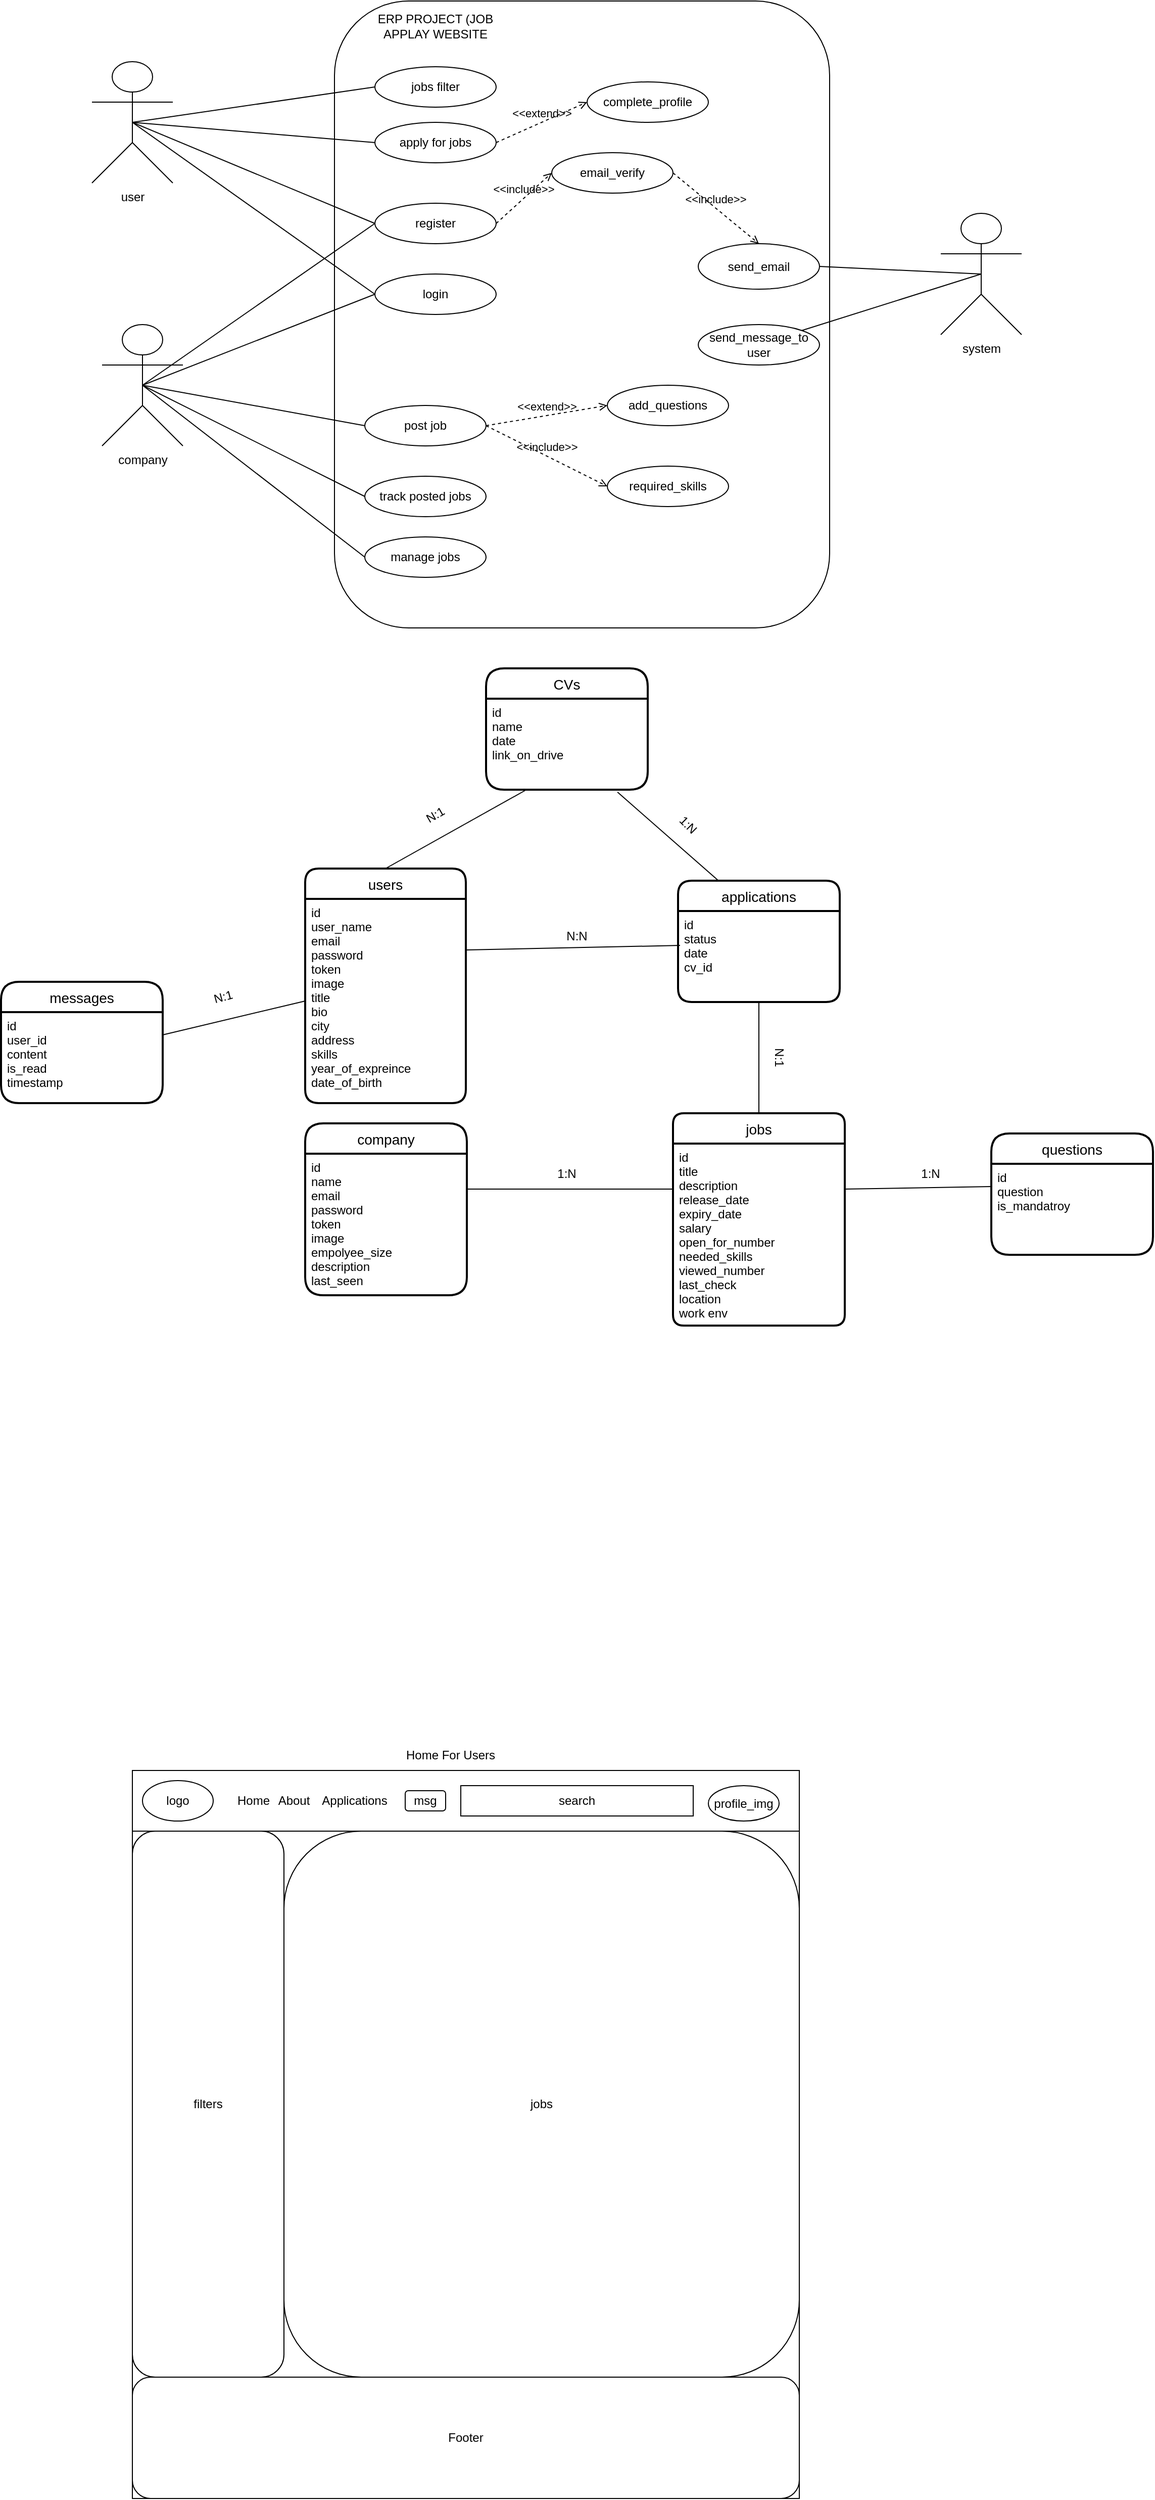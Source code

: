 <mxfile>
    <diagram id="QOrQcDAvawiLN4Sxc4yq" name="Page-1">
        <mxGraphModel dx="1248" dy="1402" grid="1" gridSize="10" guides="1" tooltips="1" connect="1" arrows="1" fold="1" page="1" pageScale="1" pageWidth="850" pageHeight="1100" math="0" shadow="0">
            <root>
                <mxCell id="0"/>
                <mxCell id="1" parent="0"/>
                <mxCell id="9" value="users" style="swimlane;childLayout=stackLayout;horizontal=1;startSize=30;horizontalStack=0;rounded=1;fontSize=14;fontStyle=0;strokeWidth=2;resizeParent=0;resizeLast=1;shadow=0;dashed=0;align=center;" parent="1" vertex="1">
                    <mxGeometry x="211" y="128" width="159" height="232" as="geometry"/>
                </mxCell>
                <mxCell id="10" value="id&#10;user_name&#10;email&#10;password&#10;token&#10;image&#10;title&#10;bio&#10;city&#10;address&#10;skills&#10;year_of_expreince&#10;date_of_birth" style="align=left;strokeColor=none;fillColor=none;spacingLeft=4;fontSize=12;verticalAlign=top;resizable=0;rotatable=0;part=1;" parent="9" vertex="1">
                    <mxGeometry y="30" width="159" height="202" as="geometry"/>
                </mxCell>
                <mxCell id="14" value="company" style="swimlane;childLayout=stackLayout;horizontal=1;startSize=30;horizontalStack=0;rounded=1;fontSize=14;fontStyle=0;strokeWidth=2;resizeParent=0;resizeLast=1;shadow=0;dashed=0;align=center;arcSize=20;" parent="1" vertex="1">
                    <mxGeometry x="211" y="380" width="160" height="170" as="geometry"/>
                </mxCell>
                <mxCell id="15" value="id&#10;name&#10;email&#10;password&#10;token&#10;image&#10;empolyee_size&#10;description&#10;last_seen" style="align=left;strokeColor=none;fillColor=none;spacingLeft=4;fontSize=12;verticalAlign=top;resizable=0;rotatable=0;part=1;" parent="14" vertex="1">
                    <mxGeometry y="30" width="160" height="140" as="geometry"/>
                </mxCell>
                <mxCell id="16" value="jobs" style="swimlane;childLayout=stackLayout;horizontal=1;startSize=30;horizontalStack=0;rounded=1;fontSize=14;fontStyle=0;strokeWidth=2;resizeParent=0;resizeLast=1;shadow=0;dashed=0;align=center;arcSize=12;" parent="1" vertex="1">
                    <mxGeometry x="575" y="370" width="170" height="210" as="geometry">
                        <mxRectangle x="470" y="330" width="70" height="30" as="alternateBounds"/>
                    </mxGeometry>
                </mxCell>
                <mxCell id="17" value="id&#10;title&#10;description&#10;release_date&#10;expiry_date&#10;salary&#10;open_for_number&#10;needed_skills&#10;viewed_number&#10;last_check&#10;location&#10;work env" style="align=left;strokeColor=none;fillColor=none;spacingLeft=4;fontSize=12;verticalAlign=top;resizable=0;rotatable=0;part=1;" parent="16" vertex="1">
                    <mxGeometry y="30" width="170" height="180" as="geometry"/>
                </mxCell>
                <mxCell id="18" value="applications" style="swimlane;childLayout=stackLayout;horizontal=1;startSize=30;horizontalStack=0;rounded=1;fontSize=14;fontStyle=0;strokeWidth=2;resizeParent=0;resizeLast=1;shadow=0;dashed=0;align=center;" parent="1" vertex="1">
                    <mxGeometry x="580" y="140" width="160" height="120" as="geometry"/>
                </mxCell>
                <mxCell id="19" value="id&#10;status&#10;date&#10;cv_id" style="align=left;strokeColor=none;fillColor=none;spacingLeft=4;fontSize=12;verticalAlign=top;resizable=0;rotatable=0;part=1;" parent="18" vertex="1">
                    <mxGeometry y="30" width="160" height="90" as="geometry"/>
                </mxCell>
                <mxCell id="20" value="" style="endArrow=none;html=1;rounded=0;entryX=0.5;entryY=0;entryDx=0;entryDy=0;exitX=0.25;exitY=1;exitDx=0;exitDy=0;" parent="1" source="35" target="9" edge="1">
                    <mxGeometry relative="1" as="geometry">
                        <mxPoint x="42.0" y="210.0" as="sourcePoint"/>
                        <mxPoint x="600" y="290" as="targetPoint"/>
                    </mxGeometry>
                </mxCell>
                <mxCell id="26" value="N:1" style="text;html=1;strokeColor=none;fillColor=none;align=center;verticalAlign=middle;whiteSpace=wrap;rounded=0;rotation=-30;" parent="1" vertex="1">
                    <mxGeometry x="310" y="60" width="60" height="30" as="geometry"/>
                </mxCell>
                <mxCell id="27" value="" style="endArrow=none;html=1;rounded=0;exitX=1;exitY=0.25;exitDx=0;exitDy=0;entryX=0.012;entryY=0.378;entryDx=0;entryDy=0;entryPerimeter=0;" parent="1" source="10" target="19" edge="1">
                    <mxGeometry relative="1" as="geometry">
                        <mxPoint x="30" y="210.0" as="sourcePoint"/>
                        <mxPoint x="570" y="207" as="targetPoint"/>
                    </mxGeometry>
                </mxCell>
                <mxCell id="28" value="N:N" style="text;html=1;strokeColor=none;fillColor=none;align=center;verticalAlign=middle;whiteSpace=wrap;rounded=0;" parent="1" vertex="1">
                    <mxGeometry x="450" y="180" width="60" height="30" as="geometry"/>
                </mxCell>
                <mxCell id="29" value="" style="endArrow=none;html=1;rounded=0;entryX=0;entryY=0.25;entryDx=0;entryDy=0;exitX=1;exitY=0.25;exitDx=0;exitDy=0;" parent="1" source="15" target="17" edge="1">
                    <mxGeometry relative="1" as="geometry">
                        <mxPoint x="360" y="440" as="sourcePoint"/>
                        <mxPoint x="570" y="438" as="targetPoint"/>
                    </mxGeometry>
                </mxCell>
                <mxCell id="30" value="1:N" style="text;html=1;strokeColor=none;fillColor=none;align=center;verticalAlign=middle;whiteSpace=wrap;rounded=0;" parent="1" vertex="1">
                    <mxGeometry x="440" y="415" width="60" height="30" as="geometry"/>
                </mxCell>
                <mxCell id="31" value="" style="endArrow=none;html=1;rounded=0;entryX=0.5;entryY=0;entryDx=0;entryDy=0;exitX=0.5;exitY=1;exitDx=0;exitDy=0;" parent="1" source="19" target="16" edge="1">
                    <mxGeometry relative="1" as="geometry">
                        <mxPoint x="381.92" y="447.53" as="sourcePoint"/>
                        <mxPoint x="590" y="447.53" as="targetPoint"/>
                    </mxGeometry>
                </mxCell>
                <mxCell id="32" value="N:1" style="text;html=1;strokeColor=none;fillColor=none;align=center;verticalAlign=middle;whiteSpace=wrap;rounded=0;rotation=90;" parent="1" vertex="1">
                    <mxGeometry x="650" y="300" width="60" height="30" as="geometry"/>
                </mxCell>
                <mxCell id="34" value="CVs" style="swimlane;childLayout=stackLayout;horizontal=1;startSize=30;horizontalStack=0;rounded=1;fontSize=14;fontStyle=0;strokeWidth=2;resizeParent=0;resizeLast=1;shadow=0;dashed=0;align=center;arcSize=20;" parent="1" vertex="1">
                    <mxGeometry x="390" y="-70" width="160" height="120" as="geometry"/>
                </mxCell>
                <mxCell id="35" value="id&#10;name&#10;date&#10;link_on_drive" style="align=left;strokeColor=none;fillColor=none;spacingLeft=4;fontSize=12;verticalAlign=top;resizable=0;rotatable=0;part=1;" parent="34" vertex="1">
                    <mxGeometry y="30" width="160" height="90" as="geometry"/>
                </mxCell>
                <mxCell id="36" value="" style="endArrow=none;html=1;rounded=0;entryX=0.25;entryY=0;entryDx=0;entryDy=0;exitX=0.813;exitY=1.027;exitDx=0;exitDy=0;exitPerimeter=0;" parent="1" source="35" target="18" edge="1">
                    <mxGeometry relative="1" as="geometry">
                        <mxPoint x="382.72" y="217.06" as="sourcePoint"/>
                        <mxPoint x="585.68" y="211.77" as="targetPoint"/>
                    </mxGeometry>
                </mxCell>
                <mxCell id="38" value="1:N" style="text;html=1;strokeColor=none;fillColor=none;align=center;verticalAlign=middle;whiteSpace=wrap;rounded=0;rotation=45;" parent="1" vertex="1">
                    <mxGeometry x="560" y="70" width="60" height="30" as="geometry"/>
                </mxCell>
                <mxCell id="41" value="user" style="shape=umlActor;verticalLabelPosition=bottom;verticalAlign=top;html=1;" parent="1" vertex="1">
                    <mxGeometry y="-670" width="80" height="120" as="geometry"/>
                </mxCell>
                <mxCell id="46" value="" style="rounded=1;whiteSpace=wrap;html=1;" parent="1" vertex="1">
                    <mxGeometry x="240" y="-730" width="490" height="620" as="geometry"/>
                </mxCell>
                <mxCell id="47" value="questions" style="swimlane;childLayout=stackLayout;horizontal=1;startSize=30;horizontalStack=0;rounded=1;fontSize=14;fontStyle=0;strokeWidth=2;resizeParent=0;resizeLast=1;shadow=0;dashed=0;align=center;arcSize=20;" parent="1" vertex="1">
                    <mxGeometry x="890" y="390" width="160" height="120" as="geometry"/>
                </mxCell>
                <mxCell id="48" value="id&#10;question&#10;is_mandatroy" style="align=left;strokeColor=none;fillColor=none;spacingLeft=4;fontSize=12;verticalAlign=top;resizable=0;rotatable=0;part=1;" parent="47" vertex="1">
                    <mxGeometry y="30" width="160" height="90" as="geometry"/>
                </mxCell>
                <mxCell id="49" value="" style="endArrow=none;html=1;rounded=0;entryX=1;entryY=0.25;entryDx=0;entryDy=0;exitX=0;exitY=0.25;exitDx=0;exitDy=0;" parent="1" source="48" target="17" edge="1">
                    <mxGeometry relative="1" as="geometry">
                        <mxPoint x="380" y="453" as="sourcePoint"/>
                        <mxPoint x="585" y="452.5" as="targetPoint"/>
                    </mxGeometry>
                </mxCell>
                <mxCell id="50" value="1:N" style="text;html=1;strokeColor=none;fillColor=none;align=center;verticalAlign=middle;whiteSpace=wrap;rounded=0;" parent="1" vertex="1">
                    <mxGeometry x="800" y="415" width="60" height="30" as="geometry"/>
                </mxCell>
                <mxCell id="53" value="login" style="ellipse;whiteSpace=wrap;html=1;" parent="1" vertex="1">
                    <mxGeometry x="280" y="-460" width="120" height="40" as="geometry"/>
                </mxCell>
                <mxCell id="54" value="register" style="ellipse;whiteSpace=wrap;html=1;" parent="1" vertex="1">
                    <mxGeometry x="280" y="-530" width="120" height="40" as="geometry"/>
                </mxCell>
                <mxCell id="56" value="track posted jobs" style="ellipse;whiteSpace=wrap;html=1;" parent="1" vertex="1">
                    <mxGeometry x="270" y="-260" width="120" height="40" as="geometry"/>
                </mxCell>
                <mxCell id="58" value="apply for jobs" style="ellipse;whiteSpace=wrap;html=1;" parent="1" vertex="1">
                    <mxGeometry x="280" y="-610" width="120" height="40" as="geometry"/>
                </mxCell>
                <mxCell id="59" value="add_questions" style="ellipse;whiteSpace=wrap;html=1;" parent="1" vertex="1">
                    <mxGeometry x="510" y="-350" width="120" height="40" as="geometry"/>
                </mxCell>
                <mxCell id="60" value="post job" style="ellipse;whiteSpace=wrap;html=1;" parent="1" vertex="1">
                    <mxGeometry x="270" y="-330" width="120" height="40" as="geometry"/>
                </mxCell>
                <mxCell id="61" value="send_message_to user" style="ellipse;whiteSpace=wrap;html=1;" parent="1" vertex="1">
                    <mxGeometry x="600" y="-410" width="120" height="40" as="geometry"/>
                </mxCell>
                <mxCell id="62" value="jobs filter" style="ellipse;whiteSpace=wrap;html=1;" parent="1" vertex="1">
                    <mxGeometry x="280" y="-665" width="120" height="40" as="geometry"/>
                </mxCell>
                <mxCell id="63" value="messages" style="swimlane;childLayout=stackLayout;horizontal=1;startSize=30;horizontalStack=0;rounded=1;fontSize=14;fontStyle=0;strokeWidth=2;resizeParent=0;resizeLast=1;shadow=0;dashed=0;align=center;arcSize=20;" parent="1" vertex="1">
                    <mxGeometry x="-90" y="240" width="160" height="120" as="geometry"/>
                </mxCell>
                <mxCell id="64" value="id&#10;user_id&#10;content&#10;is_read&#10;timestamp" style="align=left;strokeColor=none;fillColor=none;spacingLeft=4;fontSize=12;verticalAlign=top;resizable=0;rotatable=0;part=1;" parent="63" vertex="1">
                    <mxGeometry y="30" width="160" height="90" as="geometry"/>
                </mxCell>
                <mxCell id="65" value="" style="endArrow=none;html=1;rounded=0;entryX=1;entryY=0.25;entryDx=0;entryDy=0;exitX=0;exitY=0.5;exitDx=0;exitDy=0;" parent="1" source="10" target="64" edge="1">
                    <mxGeometry relative="1" as="geometry">
                        <mxPoint x="440" y="60" as="sourcePoint"/>
                        <mxPoint x="301" y="140" as="targetPoint"/>
                    </mxGeometry>
                </mxCell>
                <mxCell id="66" value="N:1" style="text;html=1;strokeColor=none;fillColor=none;align=center;verticalAlign=middle;whiteSpace=wrap;rounded=0;rotation=-15;" parent="1" vertex="1">
                    <mxGeometry x="100" y="240" width="60" height="30" as="geometry"/>
                </mxCell>
                <mxCell id="67" value="company" style="shape=umlActor;verticalLabelPosition=bottom;verticalAlign=top;html=1;" parent="1" vertex="1">
                    <mxGeometry x="10" y="-410" width="80" height="120" as="geometry"/>
                </mxCell>
                <mxCell id="68" value="system" style="shape=umlActor;verticalLabelPosition=bottom;verticalAlign=top;html=1;" parent="1" vertex="1">
                    <mxGeometry x="840" y="-520" width="80" height="120" as="geometry"/>
                </mxCell>
                <mxCell id="75" value="" style="endArrow=none;html=1;entryX=0.5;entryY=0.5;entryDx=0;entryDy=0;entryPerimeter=0;exitX=1;exitY=0;exitDx=0;exitDy=0;" parent="1" source="61" target="68" edge="1">
                    <mxGeometry width="50" height="50" relative="1" as="geometry">
                        <mxPoint x="610" y="-410" as="sourcePoint"/>
                        <mxPoint x="660" y="-460" as="targetPoint"/>
                    </mxGeometry>
                </mxCell>
                <mxCell id="76" value="ERP PROJECT (JOB APPLAY WEBSITE" style="text;html=1;strokeColor=none;fillColor=none;align=center;verticalAlign=middle;whiteSpace=wrap;rounded=0;" parent="1" vertex="1">
                    <mxGeometry x="270" y="-730" width="140" height="50" as="geometry"/>
                </mxCell>
                <mxCell id="77" value="send_email" style="ellipse;whiteSpace=wrap;html=1;" parent="1" vertex="1">
                    <mxGeometry x="600" y="-490" width="120" height="45" as="geometry"/>
                </mxCell>
                <mxCell id="78" value="" style="endArrow=none;html=1;exitX=0.5;exitY=0.5;exitDx=0;exitDy=0;exitPerimeter=0;entryX=0;entryY=0.5;entryDx=0;entryDy=0;" parent="1" source="41" target="62" edge="1">
                    <mxGeometry width="50" height="50" relative="1" as="geometry">
                        <mxPoint x="150" y="-560" as="sourcePoint"/>
                        <mxPoint x="170" y="-500" as="targetPoint"/>
                    </mxGeometry>
                </mxCell>
                <mxCell id="79" value="" style="rounded=0;whiteSpace=wrap;html=1;" parent="1" vertex="1">
                    <mxGeometry x="40" y="1020" width="660" height="60" as="geometry"/>
                </mxCell>
                <mxCell id="80" value="logo" style="ellipse;whiteSpace=wrap;html=1;" parent="1" vertex="1">
                    <mxGeometry x="50" y="1030" width="70" height="40" as="geometry"/>
                </mxCell>
                <mxCell id="81" value="Home" style="text;html=1;strokeColor=none;fillColor=none;align=center;verticalAlign=middle;whiteSpace=wrap;rounded=0;" parent="1" vertex="1">
                    <mxGeometry x="130" y="1035" width="60" height="30" as="geometry"/>
                </mxCell>
                <mxCell id="82" value="profile_img" style="ellipse;whiteSpace=wrap;html=1;" parent="1" vertex="1">
                    <mxGeometry x="610" y="1035" width="70" height="35" as="geometry"/>
                </mxCell>
                <mxCell id="83" value="About" style="text;html=1;strokeColor=none;fillColor=none;align=center;verticalAlign=middle;whiteSpace=wrap;rounded=0;" parent="1" vertex="1">
                    <mxGeometry x="170" y="1035" width="60" height="30" as="geometry"/>
                </mxCell>
                <mxCell id="84" value="Applications" style="text;html=1;strokeColor=none;fillColor=none;align=center;verticalAlign=middle;whiteSpace=wrap;rounded=0;" parent="1" vertex="1">
                    <mxGeometry x="230" y="1035" width="60" height="30" as="geometry"/>
                </mxCell>
                <mxCell id="86" value="msg" style="rounded=1;whiteSpace=wrap;html=1;" parent="1" vertex="1">
                    <mxGeometry x="310" y="1040" width="40" height="20" as="geometry"/>
                </mxCell>
                <mxCell id="87" value="search" style="rounded=0;whiteSpace=wrap;html=1;" parent="1" vertex="1">
                    <mxGeometry x="365" y="1035" width="230" height="30" as="geometry"/>
                </mxCell>
                <mxCell id="88" value="" style="whiteSpace=wrap;html=1;aspect=fixed;" parent="1" vertex="1">
                    <mxGeometry x="40" y="1080" width="660" height="660" as="geometry"/>
                </mxCell>
                <mxCell id="89" value="Home For Users" style="text;html=1;strokeColor=none;fillColor=none;align=center;verticalAlign=middle;whiteSpace=wrap;rounded=0;" parent="1" vertex="1">
                    <mxGeometry x="300" y="990" width="110" height="30" as="geometry"/>
                </mxCell>
                <mxCell id="90" value="filters" style="rounded=1;whiteSpace=wrap;html=1;" parent="1" vertex="1">
                    <mxGeometry x="40" y="1080" width="150" height="540" as="geometry"/>
                </mxCell>
                <mxCell id="91" value="jobs" style="rounded=1;whiteSpace=wrap;html=1;" parent="1" vertex="1">
                    <mxGeometry x="190" y="1080" width="510" height="540" as="geometry"/>
                </mxCell>
                <mxCell id="92" value="Footer" style="rounded=1;whiteSpace=wrap;html=1;" parent="1" vertex="1">
                    <mxGeometry x="40" y="1620" width="660" height="120" as="geometry"/>
                </mxCell>
                <mxCell id="93" value="required_skills" style="ellipse;whiteSpace=wrap;html=1;" parent="1" vertex="1">
                    <mxGeometry x="510" y="-270" width="120" height="40" as="geometry"/>
                </mxCell>
                <mxCell id="94" value="manage jobs" style="ellipse;whiteSpace=wrap;html=1;" parent="1" vertex="1">
                    <mxGeometry x="270" y="-200" width="120" height="40" as="geometry"/>
                </mxCell>
                <mxCell id="96" value="" style="endArrow=none;html=1;exitX=0.5;exitY=0.5;exitDx=0;exitDy=0;exitPerimeter=0;entryX=0;entryY=0.5;entryDx=0;entryDy=0;" parent="1" source="41" target="58" edge="1">
                    <mxGeometry width="50" height="50" relative="1" as="geometry">
                        <mxPoint x="170" y="-540" as="sourcePoint"/>
                        <mxPoint x="190" y="-480" as="targetPoint"/>
                    </mxGeometry>
                </mxCell>
                <mxCell id="97" value="" style="endArrow=none;html=1;exitX=0.5;exitY=0.5;exitDx=0;exitDy=0;exitPerimeter=0;entryX=1;entryY=0.5;entryDx=0;entryDy=0;" parent="1" source="68" target="77" edge="1">
                    <mxGeometry width="50" height="50" relative="1" as="geometry">
                        <mxPoint x="180" y="-530" as="sourcePoint"/>
                        <mxPoint x="200" y="-470" as="targetPoint"/>
                    </mxGeometry>
                </mxCell>
                <mxCell id="98" value="" style="endArrow=none;html=1;exitX=0.5;exitY=0.5;exitDx=0;exitDy=0;exitPerimeter=0;entryX=0;entryY=0.5;entryDx=0;entryDy=0;" parent="1" source="41" target="54" edge="1">
                    <mxGeometry width="50" height="50" relative="1" as="geometry">
                        <mxPoint x="50" y="-600" as="sourcePoint"/>
                        <mxPoint x="290" y="-580" as="targetPoint"/>
                    </mxGeometry>
                </mxCell>
                <mxCell id="99" value="" style="endArrow=none;html=1;exitX=0.5;exitY=0.5;exitDx=0;exitDy=0;exitPerimeter=0;entryX=0;entryY=0.5;entryDx=0;entryDy=0;" parent="1" source="41" target="53" edge="1">
                    <mxGeometry width="50" height="50" relative="1" as="geometry">
                        <mxPoint x="60" y="-590" as="sourcePoint"/>
                        <mxPoint x="300" y="-570" as="targetPoint"/>
                    </mxGeometry>
                </mxCell>
                <mxCell id="100" value="" style="endArrow=none;html=1;exitX=0.5;exitY=0.5;exitDx=0;exitDy=0;exitPerimeter=0;entryX=0;entryY=0.5;entryDx=0;entryDy=0;" parent="1" source="67" target="94" edge="1">
                    <mxGeometry width="50" height="50" relative="1" as="geometry">
                        <mxPoint x="70" y="-580" as="sourcePoint"/>
                        <mxPoint x="310" y="-560" as="targetPoint"/>
                    </mxGeometry>
                </mxCell>
                <mxCell id="101" value="" style="endArrow=none;html=1;exitX=0.5;exitY=0.5;exitDx=0;exitDy=0;exitPerimeter=0;entryX=0;entryY=0.5;entryDx=0;entryDy=0;" parent="1" source="67" target="56" edge="1">
                    <mxGeometry width="50" height="50" relative="1" as="geometry">
                        <mxPoint x="80" y="-570" as="sourcePoint"/>
                        <mxPoint x="320" y="-550" as="targetPoint"/>
                    </mxGeometry>
                </mxCell>
                <mxCell id="102" value="" style="endArrow=none;html=1;exitX=0.5;exitY=0.5;exitDx=0;exitDy=0;exitPerimeter=0;entryX=0;entryY=0.5;entryDx=0;entryDy=0;" parent="1" source="67" target="60" edge="1">
                    <mxGeometry width="50" height="50" relative="1" as="geometry">
                        <mxPoint x="90" y="-560" as="sourcePoint"/>
                        <mxPoint x="330" y="-540" as="targetPoint"/>
                    </mxGeometry>
                </mxCell>
                <mxCell id="104" value="&amp;lt;&amp;lt;include&amp;gt;&amp;gt;" style="html=1;verticalAlign=bottom;labelBackgroundColor=none;endArrow=open;endFill=0;dashed=1;exitX=1;exitY=0.5;exitDx=0;exitDy=0;entryX=0;entryY=0.5;entryDx=0;entryDy=0;" parent="1" source="60" target="93" edge="1">
                    <mxGeometry width="160" relative="1" as="geometry">
                        <mxPoint x="630" y="-440" as="sourcePoint"/>
                        <mxPoint x="790" y="-440" as="targetPoint"/>
                    </mxGeometry>
                </mxCell>
                <mxCell id="105" value="email_verify" style="ellipse;whiteSpace=wrap;html=1;" parent="1" vertex="1">
                    <mxGeometry x="455" y="-580" width="120" height="40" as="geometry"/>
                </mxCell>
                <mxCell id="106" value="&amp;lt;&amp;lt;include&amp;gt;&amp;gt;" style="html=1;verticalAlign=bottom;labelBackgroundColor=none;endArrow=open;endFill=0;dashed=1;exitX=1;exitY=0.5;exitDx=0;exitDy=0;entryX=0;entryY=0.5;entryDx=0;entryDy=0;" parent="1" source="54" target="105" edge="1">
                    <mxGeometry width="160" relative="1" as="geometry">
                        <mxPoint x="630" y="-440" as="sourcePoint"/>
                        <mxPoint x="790" y="-440" as="targetPoint"/>
                    </mxGeometry>
                </mxCell>
                <mxCell id="109" value="&amp;lt;&amp;lt;extend&amp;gt;&amp;gt;" style="html=1;verticalAlign=bottom;labelBackgroundColor=none;endArrow=open;endFill=0;dashed=1;exitX=1;exitY=0.5;exitDx=0;exitDy=0;entryX=0;entryY=0.5;entryDx=0;entryDy=0;" parent="1" source="60" target="59" edge="1">
                    <mxGeometry width="160" relative="1" as="geometry">
                        <mxPoint x="630" y="-420" as="sourcePoint"/>
                        <mxPoint x="790" y="-420" as="targetPoint"/>
                    </mxGeometry>
                </mxCell>
                <mxCell id="110" value="&amp;lt;&amp;lt;include&amp;gt;&amp;gt;" style="html=1;verticalAlign=bottom;labelBackgroundColor=none;endArrow=open;endFill=0;dashed=1;exitX=1;exitY=0.5;exitDx=0;exitDy=0;entryX=0.5;entryY=0;entryDx=0;entryDy=0;" parent="1" source="105" target="77" edge="1">
                    <mxGeometry width="160" relative="1" as="geometry">
                        <mxPoint x="630" y="-420" as="sourcePoint"/>
                        <mxPoint x="790" y="-420" as="targetPoint"/>
                    </mxGeometry>
                </mxCell>
                <mxCell id="111" value="complete_profile" style="ellipse;whiteSpace=wrap;html=1;" parent="1" vertex="1">
                    <mxGeometry x="490" y="-650" width="120" height="40" as="geometry"/>
                </mxCell>
                <mxCell id="112" value="&amp;lt;&amp;lt;extend&amp;gt;&amp;gt;" style="html=1;verticalAlign=bottom;labelBackgroundColor=none;endArrow=open;endFill=0;dashed=1;exitX=1;exitY=0.5;exitDx=0;exitDy=0;entryX=0;entryY=0.5;entryDx=0;entryDy=0;" parent="1" source="58" target="111" edge="1">
                    <mxGeometry width="160" relative="1" as="geometry">
                        <mxPoint x="630" y="-420" as="sourcePoint"/>
                        <mxPoint x="790" y="-420" as="targetPoint"/>
                    </mxGeometry>
                </mxCell>
                <mxCell id="113" value="" style="endArrow=none;html=1;exitX=0.5;exitY=0.5;exitDx=0;exitDy=0;exitPerimeter=0;entryX=0;entryY=0.5;entryDx=0;entryDy=0;" parent="1" source="67" target="54" edge="1">
                    <mxGeometry width="50" height="50" relative="1" as="geometry">
                        <mxPoint x="50" y="-600" as="sourcePoint"/>
                        <mxPoint x="290.0" y="-430" as="targetPoint"/>
                    </mxGeometry>
                </mxCell>
                <mxCell id="114" value="" style="endArrow=none;html=1;exitX=0.5;exitY=0.5;exitDx=0;exitDy=0;exitPerimeter=0;entryX=0;entryY=0.5;entryDx=0;entryDy=0;" parent="1" source="67" target="53" edge="1">
                    <mxGeometry width="50" height="50" relative="1" as="geometry">
                        <mxPoint x="60" y="-590" as="sourcePoint"/>
                        <mxPoint x="300.0" y="-420" as="targetPoint"/>
                    </mxGeometry>
                </mxCell>
            </root>
        </mxGraphModel>
    </diagram>
</mxfile>